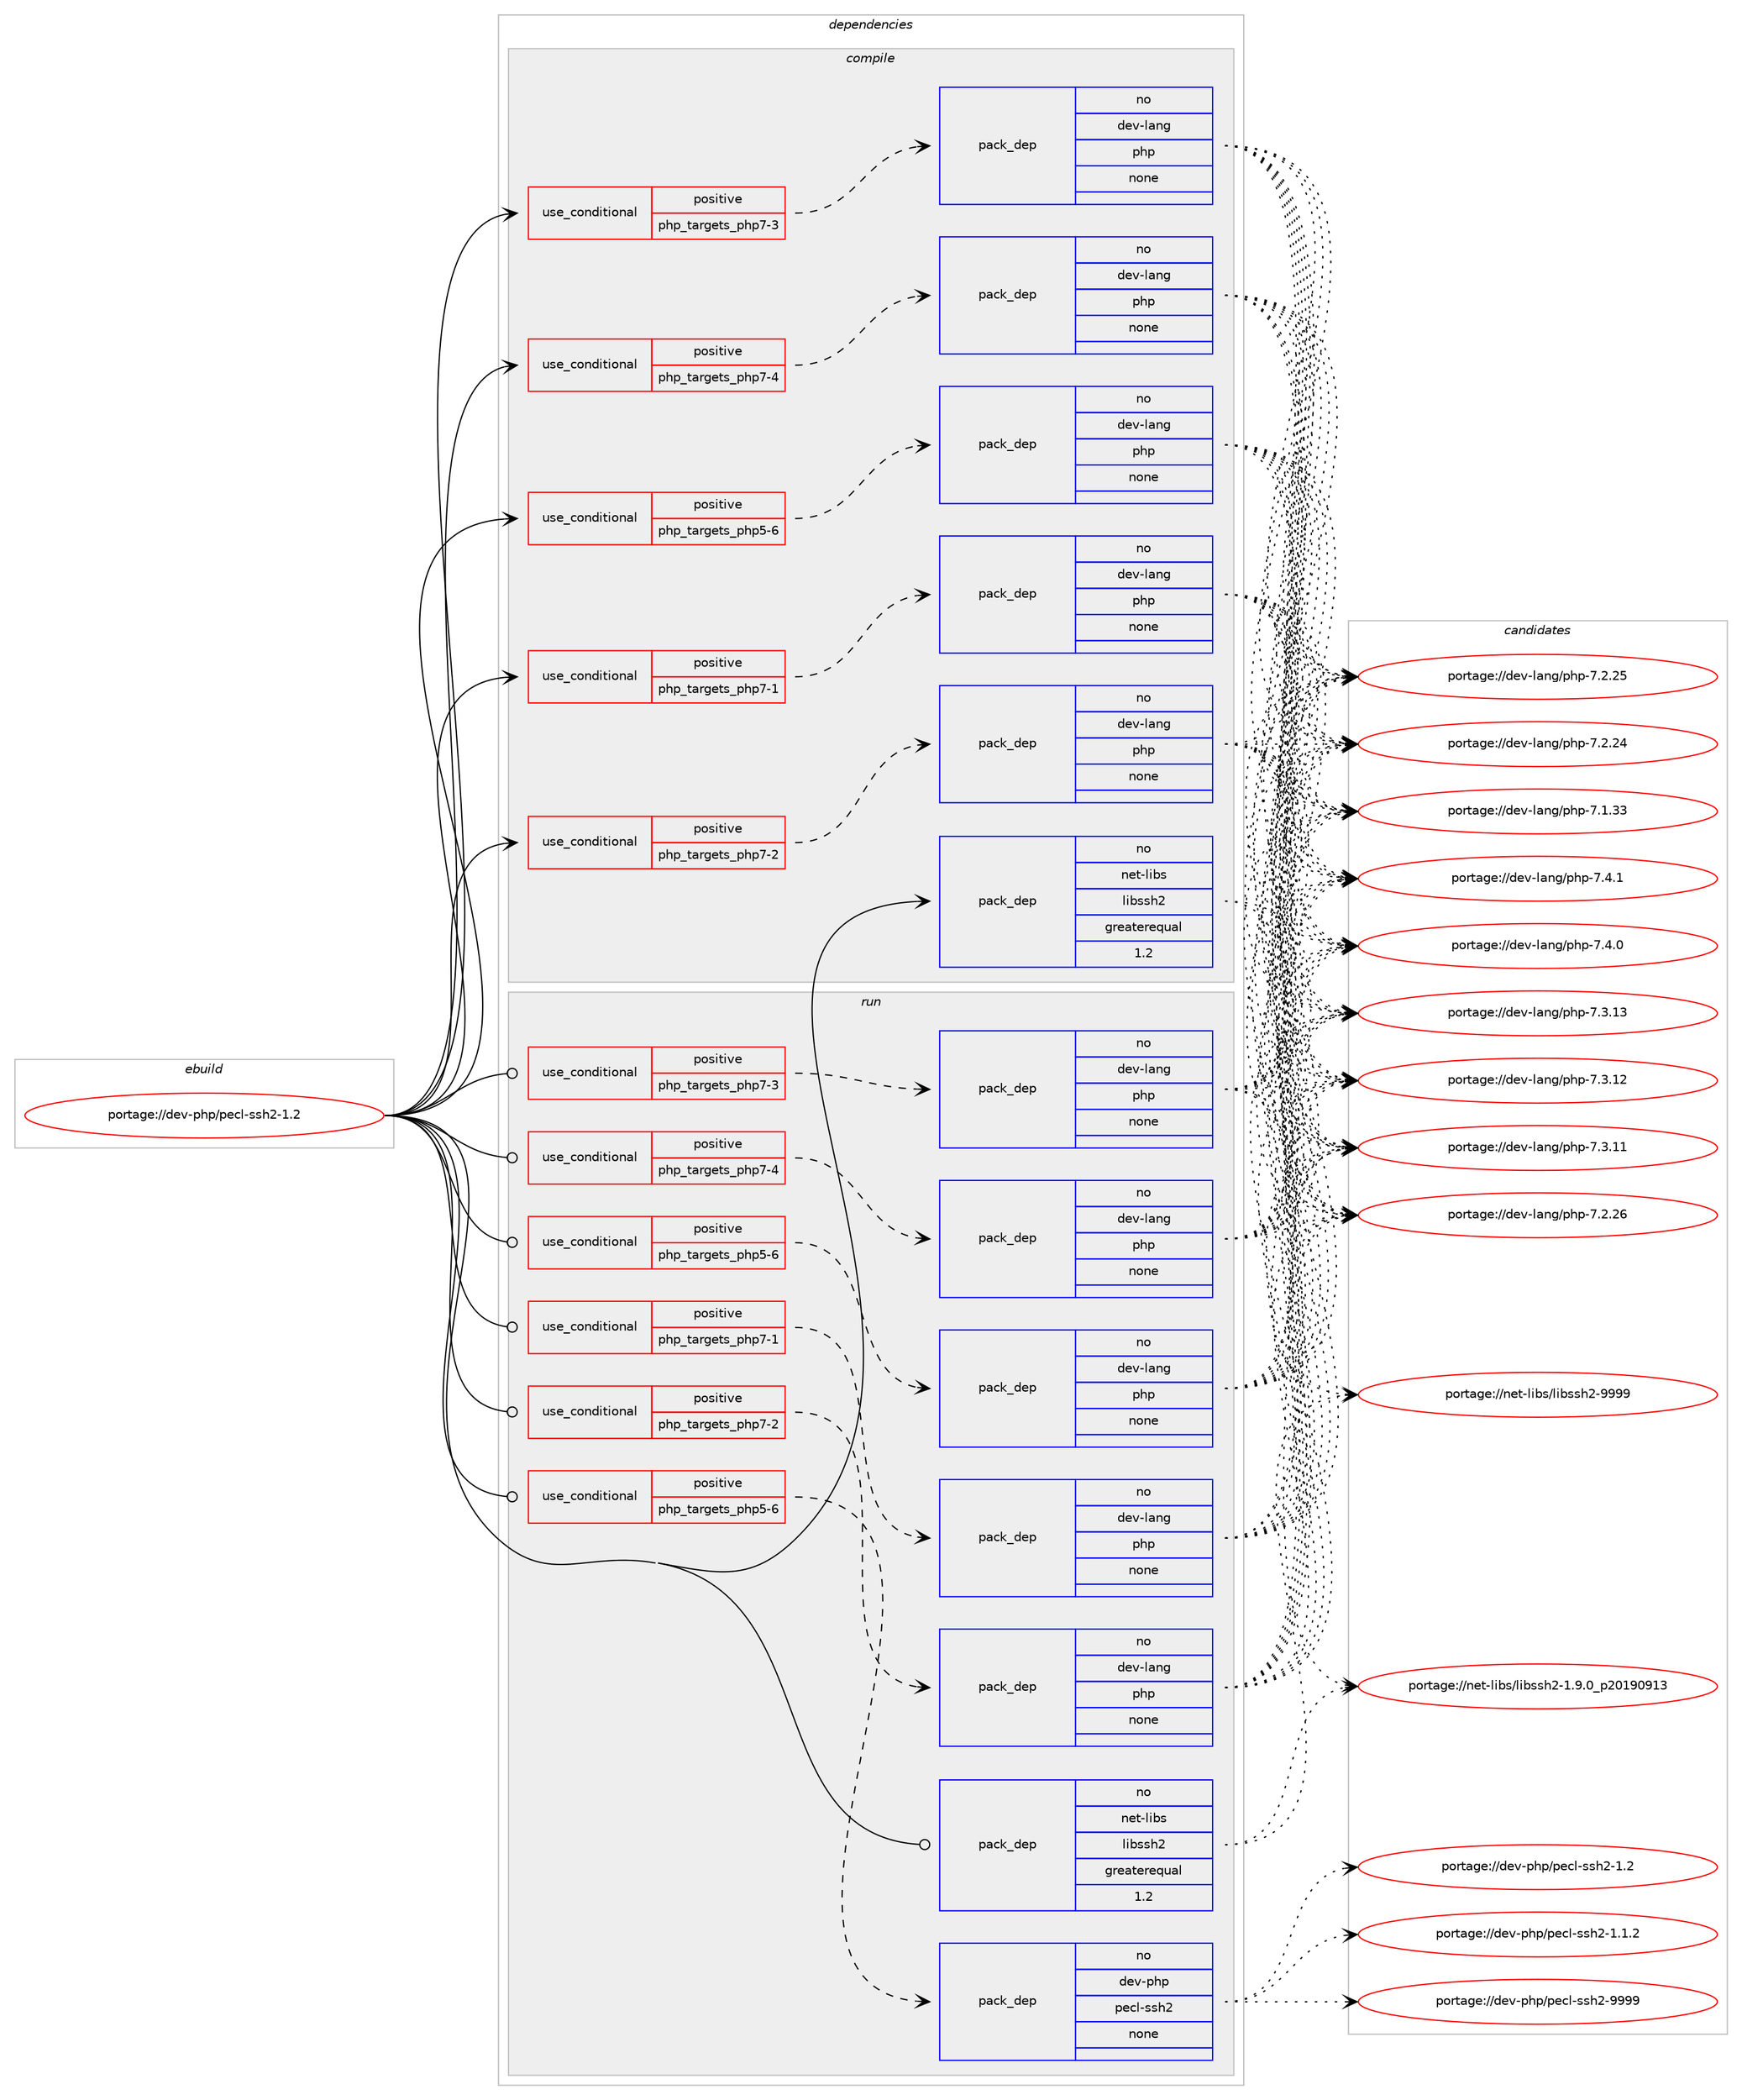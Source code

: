 digraph prolog {

# *************
# Graph options
# *************

newrank=true;
concentrate=true;
compound=true;
graph [rankdir=LR,fontname=Helvetica,fontsize=10,ranksep=1.5];#, ranksep=2.5, nodesep=0.2];
edge  [arrowhead=vee];
node  [fontname=Helvetica,fontsize=10];

# **********
# The ebuild
# **********

subgraph cluster_leftcol {
color=gray;
label=<<i>ebuild</i>>;
id [label="portage://dev-php/pecl-ssh2-1.2", color=red, width=4, href="../dev-php/pecl-ssh2-1.2.svg"];
}

# ****************
# The dependencies
# ****************

subgraph cluster_midcol {
color=gray;
label=<<i>dependencies</i>>;
subgraph cluster_compile {
fillcolor="#eeeeee";
style=filled;
label=<<i>compile</i>>;
subgraph cond120111 {
dependency475129 [label=<<TABLE BORDER="0" CELLBORDER="1" CELLSPACING="0" CELLPADDING="4"><TR><TD ROWSPAN="3" CELLPADDING="10">use_conditional</TD></TR><TR><TD>positive</TD></TR><TR><TD>php_targets_php5-6</TD></TR></TABLE>>, shape=none, color=red];
subgraph pack349994 {
dependency475130 [label=<<TABLE BORDER="0" CELLBORDER="1" CELLSPACING="0" CELLPADDING="4" WIDTH="220"><TR><TD ROWSPAN="6" CELLPADDING="30">pack_dep</TD></TR><TR><TD WIDTH="110">no</TD></TR><TR><TD>dev-lang</TD></TR><TR><TD>php</TD></TR><TR><TD>none</TD></TR><TR><TD></TD></TR></TABLE>>, shape=none, color=blue];
}
dependency475129:e -> dependency475130:w [weight=20,style="dashed",arrowhead="vee"];
}
id:e -> dependency475129:w [weight=20,style="solid",arrowhead="vee"];
subgraph cond120112 {
dependency475131 [label=<<TABLE BORDER="0" CELLBORDER="1" CELLSPACING="0" CELLPADDING="4"><TR><TD ROWSPAN="3" CELLPADDING="10">use_conditional</TD></TR><TR><TD>positive</TD></TR><TR><TD>php_targets_php7-1</TD></TR></TABLE>>, shape=none, color=red];
subgraph pack349995 {
dependency475132 [label=<<TABLE BORDER="0" CELLBORDER="1" CELLSPACING="0" CELLPADDING="4" WIDTH="220"><TR><TD ROWSPAN="6" CELLPADDING="30">pack_dep</TD></TR><TR><TD WIDTH="110">no</TD></TR><TR><TD>dev-lang</TD></TR><TR><TD>php</TD></TR><TR><TD>none</TD></TR><TR><TD></TD></TR></TABLE>>, shape=none, color=blue];
}
dependency475131:e -> dependency475132:w [weight=20,style="dashed",arrowhead="vee"];
}
id:e -> dependency475131:w [weight=20,style="solid",arrowhead="vee"];
subgraph cond120113 {
dependency475133 [label=<<TABLE BORDER="0" CELLBORDER="1" CELLSPACING="0" CELLPADDING="4"><TR><TD ROWSPAN="3" CELLPADDING="10">use_conditional</TD></TR><TR><TD>positive</TD></TR><TR><TD>php_targets_php7-2</TD></TR></TABLE>>, shape=none, color=red];
subgraph pack349996 {
dependency475134 [label=<<TABLE BORDER="0" CELLBORDER="1" CELLSPACING="0" CELLPADDING="4" WIDTH="220"><TR><TD ROWSPAN="6" CELLPADDING="30">pack_dep</TD></TR><TR><TD WIDTH="110">no</TD></TR><TR><TD>dev-lang</TD></TR><TR><TD>php</TD></TR><TR><TD>none</TD></TR><TR><TD></TD></TR></TABLE>>, shape=none, color=blue];
}
dependency475133:e -> dependency475134:w [weight=20,style="dashed",arrowhead="vee"];
}
id:e -> dependency475133:w [weight=20,style="solid",arrowhead="vee"];
subgraph cond120114 {
dependency475135 [label=<<TABLE BORDER="0" CELLBORDER="1" CELLSPACING="0" CELLPADDING="4"><TR><TD ROWSPAN="3" CELLPADDING="10">use_conditional</TD></TR><TR><TD>positive</TD></TR><TR><TD>php_targets_php7-3</TD></TR></TABLE>>, shape=none, color=red];
subgraph pack349997 {
dependency475136 [label=<<TABLE BORDER="0" CELLBORDER="1" CELLSPACING="0" CELLPADDING="4" WIDTH="220"><TR><TD ROWSPAN="6" CELLPADDING="30">pack_dep</TD></TR><TR><TD WIDTH="110">no</TD></TR><TR><TD>dev-lang</TD></TR><TR><TD>php</TD></TR><TR><TD>none</TD></TR><TR><TD></TD></TR></TABLE>>, shape=none, color=blue];
}
dependency475135:e -> dependency475136:w [weight=20,style="dashed",arrowhead="vee"];
}
id:e -> dependency475135:w [weight=20,style="solid",arrowhead="vee"];
subgraph cond120115 {
dependency475137 [label=<<TABLE BORDER="0" CELLBORDER="1" CELLSPACING="0" CELLPADDING="4"><TR><TD ROWSPAN="3" CELLPADDING="10">use_conditional</TD></TR><TR><TD>positive</TD></TR><TR><TD>php_targets_php7-4</TD></TR></TABLE>>, shape=none, color=red];
subgraph pack349998 {
dependency475138 [label=<<TABLE BORDER="0" CELLBORDER="1" CELLSPACING="0" CELLPADDING="4" WIDTH="220"><TR><TD ROWSPAN="6" CELLPADDING="30">pack_dep</TD></TR><TR><TD WIDTH="110">no</TD></TR><TR><TD>dev-lang</TD></TR><TR><TD>php</TD></TR><TR><TD>none</TD></TR><TR><TD></TD></TR></TABLE>>, shape=none, color=blue];
}
dependency475137:e -> dependency475138:w [weight=20,style="dashed",arrowhead="vee"];
}
id:e -> dependency475137:w [weight=20,style="solid",arrowhead="vee"];
subgraph pack349999 {
dependency475139 [label=<<TABLE BORDER="0" CELLBORDER="1" CELLSPACING="0" CELLPADDING="4" WIDTH="220"><TR><TD ROWSPAN="6" CELLPADDING="30">pack_dep</TD></TR><TR><TD WIDTH="110">no</TD></TR><TR><TD>net-libs</TD></TR><TR><TD>libssh2</TD></TR><TR><TD>greaterequal</TD></TR><TR><TD>1.2</TD></TR></TABLE>>, shape=none, color=blue];
}
id:e -> dependency475139:w [weight=20,style="solid",arrowhead="vee"];
}
subgraph cluster_compileandrun {
fillcolor="#eeeeee";
style=filled;
label=<<i>compile and run</i>>;
}
subgraph cluster_run {
fillcolor="#eeeeee";
style=filled;
label=<<i>run</i>>;
subgraph cond120116 {
dependency475140 [label=<<TABLE BORDER="0" CELLBORDER="1" CELLSPACING="0" CELLPADDING="4"><TR><TD ROWSPAN="3" CELLPADDING="10">use_conditional</TD></TR><TR><TD>positive</TD></TR><TR><TD>php_targets_php5-6</TD></TR></TABLE>>, shape=none, color=red];
subgraph pack350000 {
dependency475141 [label=<<TABLE BORDER="0" CELLBORDER="1" CELLSPACING="0" CELLPADDING="4" WIDTH="220"><TR><TD ROWSPAN="6" CELLPADDING="30">pack_dep</TD></TR><TR><TD WIDTH="110">no</TD></TR><TR><TD>dev-lang</TD></TR><TR><TD>php</TD></TR><TR><TD>none</TD></TR><TR><TD></TD></TR></TABLE>>, shape=none, color=blue];
}
dependency475140:e -> dependency475141:w [weight=20,style="dashed",arrowhead="vee"];
}
id:e -> dependency475140:w [weight=20,style="solid",arrowhead="odot"];
subgraph cond120117 {
dependency475142 [label=<<TABLE BORDER="0" CELLBORDER="1" CELLSPACING="0" CELLPADDING="4"><TR><TD ROWSPAN="3" CELLPADDING="10">use_conditional</TD></TR><TR><TD>positive</TD></TR><TR><TD>php_targets_php5-6</TD></TR></TABLE>>, shape=none, color=red];
subgraph pack350001 {
dependency475143 [label=<<TABLE BORDER="0" CELLBORDER="1" CELLSPACING="0" CELLPADDING="4" WIDTH="220"><TR><TD ROWSPAN="6" CELLPADDING="30">pack_dep</TD></TR><TR><TD WIDTH="110">no</TD></TR><TR><TD>dev-php</TD></TR><TR><TD>pecl-ssh2</TD></TR><TR><TD>none</TD></TR><TR><TD></TD></TR></TABLE>>, shape=none, color=blue];
}
dependency475142:e -> dependency475143:w [weight=20,style="dashed",arrowhead="vee"];
}
id:e -> dependency475142:w [weight=20,style="solid",arrowhead="odot"];
subgraph cond120118 {
dependency475144 [label=<<TABLE BORDER="0" CELLBORDER="1" CELLSPACING="0" CELLPADDING="4"><TR><TD ROWSPAN="3" CELLPADDING="10">use_conditional</TD></TR><TR><TD>positive</TD></TR><TR><TD>php_targets_php7-1</TD></TR></TABLE>>, shape=none, color=red];
subgraph pack350002 {
dependency475145 [label=<<TABLE BORDER="0" CELLBORDER="1" CELLSPACING="0" CELLPADDING="4" WIDTH="220"><TR><TD ROWSPAN="6" CELLPADDING="30">pack_dep</TD></TR><TR><TD WIDTH="110">no</TD></TR><TR><TD>dev-lang</TD></TR><TR><TD>php</TD></TR><TR><TD>none</TD></TR><TR><TD></TD></TR></TABLE>>, shape=none, color=blue];
}
dependency475144:e -> dependency475145:w [weight=20,style="dashed",arrowhead="vee"];
}
id:e -> dependency475144:w [weight=20,style="solid",arrowhead="odot"];
subgraph cond120119 {
dependency475146 [label=<<TABLE BORDER="0" CELLBORDER="1" CELLSPACING="0" CELLPADDING="4"><TR><TD ROWSPAN="3" CELLPADDING="10">use_conditional</TD></TR><TR><TD>positive</TD></TR><TR><TD>php_targets_php7-2</TD></TR></TABLE>>, shape=none, color=red];
subgraph pack350003 {
dependency475147 [label=<<TABLE BORDER="0" CELLBORDER="1" CELLSPACING="0" CELLPADDING="4" WIDTH="220"><TR><TD ROWSPAN="6" CELLPADDING="30">pack_dep</TD></TR><TR><TD WIDTH="110">no</TD></TR><TR><TD>dev-lang</TD></TR><TR><TD>php</TD></TR><TR><TD>none</TD></TR><TR><TD></TD></TR></TABLE>>, shape=none, color=blue];
}
dependency475146:e -> dependency475147:w [weight=20,style="dashed",arrowhead="vee"];
}
id:e -> dependency475146:w [weight=20,style="solid",arrowhead="odot"];
subgraph cond120120 {
dependency475148 [label=<<TABLE BORDER="0" CELLBORDER="1" CELLSPACING="0" CELLPADDING="4"><TR><TD ROWSPAN="3" CELLPADDING="10">use_conditional</TD></TR><TR><TD>positive</TD></TR><TR><TD>php_targets_php7-3</TD></TR></TABLE>>, shape=none, color=red];
subgraph pack350004 {
dependency475149 [label=<<TABLE BORDER="0" CELLBORDER="1" CELLSPACING="0" CELLPADDING="4" WIDTH="220"><TR><TD ROWSPAN="6" CELLPADDING="30">pack_dep</TD></TR><TR><TD WIDTH="110">no</TD></TR><TR><TD>dev-lang</TD></TR><TR><TD>php</TD></TR><TR><TD>none</TD></TR><TR><TD></TD></TR></TABLE>>, shape=none, color=blue];
}
dependency475148:e -> dependency475149:w [weight=20,style="dashed",arrowhead="vee"];
}
id:e -> dependency475148:w [weight=20,style="solid",arrowhead="odot"];
subgraph cond120121 {
dependency475150 [label=<<TABLE BORDER="0" CELLBORDER="1" CELLSPACING="0" CELLPADDING="4"><TR><TD ROWSPAN="3" CELLPADDING="10">use_conditional</TD></TR><TR><TD>positive</TD></TR><TR><TD>php_targets_php7-4</TD></TR></TABLE>>, shape=none, color=red];
subgraph pack350005 {
dependency475151 [label=<<TABLE BORDER="0" CELLBORDER="1" CELLSPACING="0" CELLPADDING="4" WIDTH="220"><TR><TD ROWSPAN="6" CELLPADDING="30">pack_dep</TD></TR><TR><TD WIDTH="110">no</TD></TR><TR><TD>dev-lang</TD></TR><TR><TD>php</TD></TR><TR><TD>none</TD></TR><TR><TD></TD></TR></TABLE>>, shape=none, color=blue];
}
dependency475150:e -> dependency475151:w [weight=20,style="dashed",arrowhead="vee"];
}
id:e -> dependency475150:w [weight=20,style="solid",arrowhead="odot"];
subgraph pack350006 {
dependency475152 [label=<<TABLE BORDER="0" CELLBORDER="1" CELLSPACING="0" CELLPADDING="4" WIDTH="220"><TR><TD ROWSPAN="6" CELLPADDING="30">pack_dep</TD></TR><TR><TD WIDTH="110">no</TD></TR><TR><TD>net-libs</TD></TR><TR><TD>libssh2</TD></TR><TR><TD>greaterequal</TD></TR><TR><TD>1.2</TD></TR></TABLE>>, shape=none, color=blue];
}
id:e -> dependency475152:w [weight=20,style="solid",arrowhead="odot"];
}
}

# **************
# The candidates
# **************

subgraph cluster_choices {
rank=same;
color=gray;
label=<<i>candidates</i>>;

subgraph choice349994 {
color=black;
nodesep=1;
choice100101118451089711010347112104112455546524649 [label="portage://dev-lang/php-7.4.1", color=red, width=4,href="../dev-lang/php-7.4.1.svg"];
choice100101118451089711010347112104112455546524648 [label="portage://dev-lang/php-7.4.0", color=red, width=4,href="../dev-lang/php-7.4.0.svg"];
choice10010111845108971101034711210411245554651464951 [label="portage://dev-lang/php-7.3.13", color=red, width=4,href="../dev-lang/php-7.3.13.svg"];
choice10010111845108971101034711210411245554651464950 [label="portage://dev-lang/php-7.3.12", color=red, width=4,href="../dev-lang/php-7.3.12.svg"];
choice10010111845108971101034711210411245554651464949 [label="portage://dev-lang/php-7.3.11", color=red, width=4,href="../dev-lang/php-7.3.11.svg"];
choice10010111845108971101034711210411245554650465054 [label="portage://dev-lang/php-7.2.26", color=red, width=4,href="../dev-lang/php-7.2.26.svg"];
choice10010111845108971101034711210411245554650465053 [label="portage://dev-lang/php-7.2.25", color=red, width=4,href="../dev-lang/php-7.2.25.svg"];
choice10010111845108971101034711210411245554650465052 [label="portage://dev-lang/php-7.2.24", color=red, width=4,href="../dev-lang/php-7.2.24.svg"];
choice10010111845108971101034711210411245554649465151 [label="portage://dev-lang/php-7.1.33", color=red, width=4,href="../dev-lang/php-7.1.33.svg"];
dependency475130:e -> choice100101118451089711010347112104112455546524649:w [style=dotted,weight="100"];
dependency475130:e -> choice100101118451089711010347112104112455546524648:w [style=dotted,weight="100"];
dependency475130:e -> choice10010111845108971101034711210411245554651464951:w [style=dotted,weight="100"];
dependency475130:e -> choice10010111845108971101034711210411245554651464950:w [style=dotted,weight="100"];
dependency475130:e -> choice10010111845108971101034711210411245554651464949:w [style=dotted,weight="100"];
dependency475130:e -> choice10010111845108971101034711210411245554650465054:w [style=dotted,weight="100"];
dependency475130:e -> choice10010111845108971101034711210411245554650465053:w [style=dotted,weight="100"];
dependency475130:e -> choice10010111845108971101034711210411245554650465052:w [style=dotted,weight="100"];
dependency475130:e -> choice10010111845108971101034711210411245554649465151:w [style=dotted,weight="100"];
}
subgraph choice349995 {
color=black;
nodesep=1;
choice100101118451089711010347112104112455546524649 [label="portage://dev-lang/php-7.4.1", color=red, width=4,href="../dev-lang/php-7.4.1.svg"];
choice100101118451089711010347112104112455546524648 [label="portage://dev-lang/php-7.4.0", color=red, width=4,href="../dev-lang/php-7.4.0.svg"];
choice10010111845108971101034711210411245554651464951 [label="portage://dev-lang/php-7.3.13", color=red, width=4,href="../dev-lang/php-7.3.13.svg"];
choice10010111845108971101034711210411245554651464950 [label="portage://dev-lang/php-7.3.12", color=red, width=4,href="../dev-lang/php-7.3.12.svg"];
choice10010111845108971101034711210411245554651464949 [label="portage://dev-lang/php-7.3.11", color=red, width=4,href="../dev-lang/php-7.3.11.svg"];
choice10010111845108971101034711210411245554650465054 [label="portage://dev-lang/php-7.2.26", color=red, width=4,href="../dev-lang/php-7.2.26.svg"];
choice10010111845108971101034711210411245554650465053 [label="portage://dev-lang/php-7.2.25", color=red, width=4,href="../dev-lang/php-7.2.25.svg"];
choice10010111845108971101034711210411245554650465052 [label="portage://dev-lang/php-7.2.24", color=red, width=4,href="../dev-lang/php-7.2.24.svg"];
choice10010111845108971101034711210411245554649465151 [label="portage://dev-lang/php-7.1.33", color=red, width=4,href="../dev-lang/php-7.1.33.svg"];
dependency475132:e -> choice100101118451089711010347112104112455546524649:w [style=dotted,weight="100"];
dependency475132:e -> choice100101118451089711010347112104112455546524648:w [style=dotted,weight="100"];
dependency475132:e -> choice10010111845108971101034711210411245554651464951:w [style=dotted,weight="100"];
dependency475132:e -> choice10010111845108971101034711210411245554651464950:w [style=dotted,weight="100"];
dependency475132:e -> choice10010111845108971101034711210411245554651464949:w [style=dotted,weight="100"];
dependency475132:e -> choice10010111845108971101034711210411245554650465054:w [style=dotted,weight="100"];
dependency475132:e -> choice10010111845108971101034711210411245554650465053:w [style=dotted,weight="100"];
dependency475132:e -> choice10010111845108971101034711210411245554650465052:w [style=dotted,weight="100"];
dependency475132:e -> choice10010111845108971101034711210411245554649465151:w [style=dotted,weight="100"];
}
subgraph choice349996 {
color=black;
nodesep=1;
choice100101118451089711010347112104112455546524649 [label="portage://dev-lang/php-7.4.1", color=red, width=4,href="../dev-lang/php-7.4.1.svg"];
choice100101118451089711010347112104112455546524648 [label="portage://dev-lang/php-7.4.0", color=red, width=4,href="../dev-lang/php-7.4.0.svg"];
choice10010111845108971101034711210411245554651464951 [label="portage://dev-lang/php-7.3.13", color=red, width=4,href="../dev-lang/php-7.3.13.svg"];
choice10010111845108971101034711210411245554651464950 [label="portage://dev-lang/php-7.3.12", color=red, width=4,href="../dev-lang/php-7.3.12.svg"];
choice10010111845108971101034711210411245554651464949 [label="portage://dev-lang/php-7.3.11", color=red, width=4,href="../dev-lang/php-7.3.11.svg"];
choice10010111845108971101034711210411245554650465054 [label="portage://dev-lang/php-7.2.26", color=red, width=4,href="../dev-lang/php-7.2.26.svg"];
choice10010111845108971101034711210411245554650465053 [label="portage://dev-lang/php-7.2.25", color=red, width=4,href="../dev-lang/php-7.2.25.svg"];
choice10010111845108971101034711210411245554650465052 [label="portage://dev-lang/php-7.2.24", color=red, width=4,href="../dev-lang/php-7.2.24.svg"];
choice10010111845108971101034711210411245554649465151 [label="portage://dev-lang/php-7.1.33", color=red, width=4,href="../dev-lang/php-7.1.33.svg"];
dependency475134:e -> choice100101118451089711010347112104112455546524649:w [style=dotted,weight="100"];
dependency475134:e -> choice100101118451089711010347112104112455546524648:w [style=dotted,weight="100"];
dependency475134:e -> choice10010111845108971101034711210411245554651464951:w [style=dotted,weight="100"];
dependency475134:e -> choice10010111845108971101034711210411245554651464950:w [style=dotted,weight="100"];
dependency475134:e -> choice10010111845108971101034711210411245554651464949:w [style=dotted,weight="100"];
dependency475134:e -> choice10010111845108971101034711210411245554650465054:w [style=dotted,weight="100"];
dependency475134:e -> choice10010111845108971101034711210411245554650465053:w [style=dotted,weight="100"];
dependency475134:e -> choice10010111845108971101034711210411245554650465052:w [style=dotted,weight="100"];
dependency475134:e -> choice10010111845108971101034711210411245554649465151:w [style=dotted,weight="100"];
}
subgraph choice349997 {
color=black;
nodesep=1;
choice100101118451089711010347112104112455546524649 [label="portage://dev-lang/php-7.4.1", color=red, width=4,href="../dev-lang/php-7.4.1.svg"];
choice100101118451089711010347112104112455546524648 [label="portage://dev-lang/php-7.4.0", color=red, width=4,href="../dev-lang/php-7.4.0.svg"];
choice10010111845108971101034711210411245554651464951 [label="portage://dev-lang/php-7.3.13", color=red, width=4,href="../dev-lang/php-7.3.13.svg"];
choice10010111845108971101034711210411245554651464950 [label="portage://dev-lang/php-7.3.12", color=red, width=4,href="../dev-lang/php-7.3.12.svg"];
choice10010111845108971101034711210411245554651464949 [label="portage://dev-lang/php-7.3.11", color=red, width=4,href="../dev-lang/php-7.3.11.svg"];
choice10010111845108971101034711210411245554650465054 [label="portage://dev-lang/php-7.2.26", color=red, width=4,href="../dev-lang/php-7.2.26.svg"];
choice10010111845108971101034711210411245554650465053 [label="portage://dev-lang/php-7.2.25", color=red, width=4,href="../dev-lang/php-7.2.25.svg"];
choice10010111845108971101034711210411245554650465052 [label="portage://dev-lang/php-7.2.24", color=red, width=4,href="../dev-lang/php-7.2.24.svg"];
choice10010111845108971101034711210411245554649465151 [label="portage://dev-lang/php-7.1.33", color=red, width=4,href="../dev-lang/php-7.1.33.svg"];
dependency475136:e -> choice100101118451089711010347112104112455546524649:w [style=dotted,weight="100"];
dependency475136:e -> choice100101118451089711010347112104112455546524648:w [style=dotted,weight="100"];
dependency475136:e -> choice10010111845108971101034711210411245554651464951:w [style=dotted,weight="100"];
dependency475136:e -> choice10010111845108971101034711210411245554651464950:w [style=dotted,weight="100"];
dependency475136:e -> choice10010111845108971101034711210411245554651464949:w [style=dotted,weight="100"];
dependency475136:e -> choice10010111845108971101034711210411245554650465054:w [style=dotted,weight="100"];
dependency475136:e -> choice10010111845108971101034711210411245554650465053:w [style=dotted,weight="100"];
dependency475136:e -> choice10010111845108971101034711210411245554650465052:w [style=dotted,weight="100"];
dependency475136:e -> choice10010111845108971101034711210411245554649465151:w [style=dotted,weight="100"];
}
subgraph choice349998 {
color=black;
nodesep=1;
choice100101118451089711010347112104112455546524649 [label="portage://dev-lang/php-7.4.1", color=red, width=4,href="../dev-lang/php-7.4.1.svg"];
choice100101118451089711010347112104112455546524648 [label="portage://dev-lang/php-7.4.0", color=red, width=4,href="../dev-lang/php-7.4.0.svg"];
choice10010111845108971101034711210411245554651464951 [label="portage://dev-lang/php-7.3.13", color=red, width=4,href="../dev-lang/php-7.3.13.svg"];
choice10010111845108971101034711210411245554651464950 [label="portage://dev-lang/php-7.3.12", color=red, width=4,href="../dev-lang/php-7.3.12.svg"];
choice10010111845108971101034711210411245554651464949 [label="portage://dev-lang/php-7.3.11", color=red, width=4,href="../dev-lang/php-7.3.11.svg"];
choice10010111845108971101034711210411245554650465054 [label="portage://dev-lang/php-7.2.26", color=red, width=4,href="../dev-lang/php-7.2.26.svg"];
choice10010111845108971101034711210411245554650465053 [label="portage://dev-lang/php-7.2.25", color=red, width=4,href="../dev-lang/php-7.2.25.svg"];
choice10010111845108971101034711210411245554650465052 [label="portage://dev-lang/php-7.2.24", color=red, width=4,href="../dev-lang/php-7.2.24.svg"];
choice10010111845108971101034711210411245554649465151 [label="portage://dev-lang/php-7.1.33", color=red, width=4,href="../dev-lang/php-7.1.33.svg"];
dependency475138:e -> choice100101118451089711010347112104112455546524649:w [style=dotted,weight="100"];
dependency475138:e -> choice100101118451089711010347112104112455546524648:w [style=dotted,weight="100"];
dependency475138:e -> choice10010111845108971101034711210411245554651464951:w [style=dotted,weight="100"];
dependency475138:e -> choice10010111845108971101034711210411245554651464950:w [style=dotted,weight="100"];
dependency475138:e -> choice10010111845108971101034711210411245554651464949:w [style=dotted,weight="100"];
dependency475138:e -> choice10010111845108971101034711210411245554650465054:w [style=dotted,weight="100"];
dependency475138:e -> choice10010111845108971101034711210411245554650465053:w [style=dotted,weight="100"];
dependency475138:e -> choice10010111845108971101034711210411245554650465052:w [style=dotted,weight="100"];
dependency475138:e -> choice10010111845108971101034711210411245554649465151:w [style=dotted,weight="100"];
}
subgraph choice349999 {
color=black;
nodesep=1;
choice11010111645108105981154710810598115115104504557575757 [label="portage://net-libs/libssh2-9999", color=red, width=4,href="../net-libs/libssh2-9999.svg"];
choice1101011164510810598115471081059811511510450454946574648951125048495748574951 [label="portage://net-libs/libssh2-1.9.0_p20190913", color=red, width=4,href="../net-libs/libssh2-1.9.0_p20190913.svg"];
dependency475139:e -> choice11010111645108105981154710810598115115104504557575757:w [style=dotted,weight="100"];
dependency475139:e -> choice1101011164510810598115471081059811511510450454946574648951125048495748574951:w [style=dotted,weight="100"];
}
subgraph choice350000 {
color=black;
nodesep=1;
choice100101118451089711010347112104112455546524649 [label="portage://dev-lang/php-7.4.1", color=red, width=4,href="../dev-lang/php-7.4.1.svg"];
choice100101118451089711010347112104112455546524648 [label="portage://dev-lang/php-7.4.0", color=red, width=4,href="../dev-lang/php-7.4.0.svg"];
choice10010111845108971101034711210411245554651464951 [label="portage://dev-lang/php-7.3.13", color=red, width=4,href="../dev-lang/php-7.3.13.svg"];
choice10010111845108971101034711210411245554651464950 [label="portage://dev-lang/php-7.3.12", color=red, width=4,href="../dev-lang/php-7.3.12.svg"];
choice10010111845108971101034711210411245554651464949 [label="portage://dev-lang/php-7.3.11", color=red, width=4,href="../dev-lang/php-7.3.11.svg"];
choice10010111845108971101034711210411245554650465054 [label="portage://dev-lang/php-7.2.26", color=red, width=4,href="../dev-lang/php-7.2.26.svg"];
choice10010111845108971101034711210411245554650465053 [label="portage://dev-lang/php-7.2.25", color=red, width=4,href="../dev-lang/php-7.2.25.svg"];
choice10010111845108971101034711210411245554650465052 [label="portage://dev-lang/php-7.2.24", color=red, width=4,href="../dev-lang/php-7.2.24.svg"];
choice10010111845108971101034711210411245554649465151 [label="portage://dev-lang/php-7.1.33", color=red, width=4,href="../dev-lang/php-7.1.33.svg"];
dependency475141:e -> choice100101118451089711010347112104112455546524649:w [style=dotted,weight="100"];
dependency475141:e -> choice100101118451089711010347112104112455546524648:w [style=dotted,weight="100"];
dependency475141:e -> choice10010111845108971101034711210411245554651464951:w [style=dotted,weight="100"];
dependency475141:e -> choice10010111845108971101034711210411245554651464950:w [style=dotted,weight="100"];
dependency475141:e -> choice10010111845108971101034711210411245554651464949:w [style=dotted,weight="100"];
dependency475141:e -> choice10010111845108971101034711210411245554650465054:w [style=dotted,weight="100"];
dependency475141:e -> choice10010111845108971101034711210411245554650465053:w [style=dotted,weight="100"];
dependency475141:e -> choice10010111845108971101034711210411245554650465052:w [style=dotted,weight="100"];
dependency475141:e -> choice10010111845108971101034711210411245554649465151:w [style=dotted,weight="100"];
}
subgraph choice350001 {
color=black;
nodesep=1;
choice10010111845112104112471121019910845115115104504557575757 [label="portage://dev-php/pecl-ssh2-9999", color=red, width=4,href="../dev-php/pecl-ssh2-9999.svg"];
choice100101118451121041124711210199108451151151045045494650 [label="portage://dev-php/pecl-ssh2-1.2", color=red, width=4,href="../dev-php/pecl-ssh2-1.2.svg"];
choice1001011184511210411247112101991084511511510450454946494650 [label="portage://dev-php/pecl-ssh2-1.1.2", color=red, width=4,href="../dev-php/pecl-ssh2-1.1.2.svg"];
dependency475143:e -> choice10010111845112104112471121019910845115115104504557575757:w [style=dotted,weight="100"];
dependency475143:e -> choice100101118451121041124711210199108451151151045045494650:w [style=dotted,weight="100"];
dependency475143:e -> choice1001011184511210411247112101991084511511510450454946494650:w [style=dotted,weight="100"];
}
subgraph choice350002 {
color=black;
nodesep=1;
choice100101118451089711010347112104112455546524649 [label="portage://dev-lang/php-7.4.1", color=red, width=4,href="../dev-lang/php-7.4.1.svg"];
choice100101118451089711010347112104112455546524648 [label="portage://dev-lang/php-7.4.0", color=red, width=4,href="../dev-lang/php-7.4.0.svg"];
choice10010111845108971101034711210411245554651464951 [label="portage://dev-lang/php-7.3.13", color=red, width=4,href="../dev-lang/php-7.3.13.svg"];
choice10010111845108971101034711210411245554651464950 [label="portage://dev-lang/php-7.3.12", color=red, width=4,href="../dev-lang/php-7.3.12.svg"];
choice10010111845108971101034711210411245554651464949 [label="portage://dev-lang/php-7.3.11", color=red, width=4,href="../dev-lang/php-7.3.11.svg"];
choice10010111845108971101034711210411245554650465054 [label="portage://dev-lang/php-7.2.26", color=red, width=4,href="../dev-lang/php-7.2.26.svg"];
choice10010111845108971101034711210411245554650465053 [label="portage://dev-lang/php-7.2.25", color=red, width=4,href="../dev-lang/php-7.2.25.svg"];
choice10010111845108971101034711210411245554650465052 [label="portage://dev-lang/php-7.2.24", color=red, width=4,href="../dev-lang/php-7.2.24.svg"];
choice10010111845108971101034711210411245554649465151 [label="portage://dev-lang/php-7.1.33", color=red, width=4,href="../dev-lang/php-7.1.33.svg"];
dependency475145:e -> choice100101118451089711010347112104112455546524649:w [style=dotted,weight="100"];
dependency475145:e -> choice100101118451089711010347112104112455546524648:w [style=dotted,weight="100"];
dependency475145:e -> choice10010111845108971101034711210411245554651464951:w [style=dotted,weight="100"];
dependency475145:e -> choice10010111845108971101034711210411245554651464950:w [style=dotted,weight="100"];
dependency475145:e -> choice10010111845108971101034711210411245554651464949:w [style=dotted,weight="100"];
dependency475145:e -> choice10010111845108971101034711210411245554650465054:w [style=dotted,weight="100"];
dependency475145:e -> choice10010111845108971101034711210411245554650465053:w [style=dotted,weight="100"];
dependency475145:e -> choice10010111845108971101034711210411245554650465052:w [style=dotted,weight="100"];
dependency475145:e -> choice10010111845108971101034711210411245554649465151:w [style=dotted,weight="100"];
}
subgraph choice350003 {
color=black;
nodesep=1;
choice100101118451089711010347112104112455546524649 [label="portage://dev-lang/php-7.4.1", color=red, width=4,href="../dev-lang/php-7.4.1.svg"];
choice100101118451089711010347112104112455546524648 [label="portage://dev-lang/php-7.4.0", color=red, width=4,href="../dev-lang/php-7.4.0.svg"];
choice10010111845108971101034711210411245554651464951 [label="portage://dev-lang/php-7.3.13", color=red, width=4,href="../dev-lang/php-7.3.13.svg"];
choice10010111845108971101034711210411245554651464950 [label="portage://dev-lang/php-7.3.12", color=red, width=4,href="../dev-lang/php-7.3.12.svg"];
choice10010111845108971101034711210411245554651464949 [label="portage://dev-lang/php-7.3.11", color=red, width=4,href="../dev-lang/php-7.3.11.svg"];
choice10010111845108971101034711210411245554650465054 [label="portage://dev-lang/php-7.2.26", color=red, width=4,href="../dev-lang/php-7.2.26.svg"];
choice10010111845108971101034711210411245554650465053 [label="portage://dev-lang/php-7.2.25", color=red, width=4,href="../dev-lang/php-7.2.25.svg"];
choice10010111845108971101034711210411245554650465052 [label="portage://dev-lang/php-7.2.24", color=red, width=4,href="../dev-lang/php-7.2.24.svg"];
choice10010111845108971101034711210411245554649465151 [label="portage://dev-lang/php-7.1.33", color=red, width=4,href="../dev-lang/php-7.1.33.svg"];
dependency475147:e -> choice100101118451089711010347112104112455546524649:w [style=dotted,weight="100"];
dependency475147:e -> choice100101118451089711010347112104112455546524648:w [style=dotted,weight="100"];
dependency475147:e -> choice10010111845108971101034711210411245554651464951:w [style=dotted,weight="100"];
dependency475147:e -> choice10010111845108971101034711210411245554651464950:w [style=dotted,weight="100"];
dependency475147:e -> choice10010111845108971101034711210411245554651464949:w [style=dotted,weight="100"];
dependency475147:e -> choice10010111845108971101034711210411245554650465054:w [style=dotted,weight="100"];
dependency475147:e -> choice10010111845108971101034711210411245554650465053:w [style=dotted,weight="100"];
dependency475147:e -> choice10010111845108971101034711210411245554650465052:w [style=dotted,weight="100"];
dependency475147:e -> choice10010111845108971101034711210411245554649465151:w [style=dotted,weight="100"];
}
subgraph choice350004 {
color=black;
nodesep=1;
choice100101118451089711010347112104112455546524649 [label="portage://dev-lang/php-7.4.1", color=red, width=4,href="../dev-lang/php-7.4.1.svg"];
choice100101118451089711010347112104112455546524648 [label="portage://dev-lang/php-7.4.0", color=red, width=4,href="../dev-lang/php-7.4.0.svg"];
choice10010111845108971101034711210411245554651464951 [label="portage://dev-lang/php-7.3.13", color=red, width=4,href="../dev-lang/php-7.3.13.svg"];
choice10010111845108971101034711210411245554651464950 [label="portage://dev-lang/php-7.3.12", color=red, width=4,href="../dev-lang/php-7.3.12.svg"];
choice10010111845108971101034711210411245554651464949 [label="portage://dev-lang/php-7.3.11", color=red, width=4,href="../dev-lang/php-7.3.11.svg"];
choice10010111845108971101034711210411245554650465054 [label="portage://dev-lang/php-7.2.26", color=red, width=4,href="../dev-lang/php-7.2.26.svg"];
choice10010111845108971101034711210411245554650465053 [label="portage://dev-lang/php-7.2.25", color=red, width=4,href="../dev-lang/php-7.2.25.svg"];
choice10010111845108971101034711210411245554650465052 [label="portage://dev-lang/php-7.2.24", color=red, width=4,href="../dev-lang/php-7.2.24.svg"];
choice10010111845108971101034711210411245554649465151 [label="portage://dev-lang/php-7.1.33", color=red, width=4,href="../dev-lang/php-7.1.33.svg"];
dependency475149:e -> choice100101118451089711010347112104112455546524649:w [style=dotted,weight="100"];
dependency475149:e -> choice100101118451089711010347112104112455546524648:w [style=dotted,weight="100"];
dependency475149:e -> choice10010111845108971101034711210411245554651464951:w [style=dotted,weight="100"];
dependency475149:e -> choice10010111845108971101034711210411245554651464950:w [style=dotted,weight="100"];
dependency475149:e -> choice10010111845108971101034711210411245554651464949:w [style=dotted,weight="100"];
dependency475149:e -> choice10010111845108971101034711210411245554650465054:w [style=dotted,weight="100"];
dependency475149:e -> choice10010111845108971101034711210411245554650465053:w [style=dotted,weight="100"];
dependency475149:e -> choice10010111845108971101034711210411245554650465052:w [style=dotted,weight="100"];
dependency475149:e -> choice10010111845108971101034711210411245554649465151:w [style=dotted,weight="100"];
}
subgraph choice350005 {
color=black;
nodesep=1;
choice100101118451089711010347112104112455546524649 [label="portage://dev-lang/php-7.4.1", color=red, width=4,href="../dev-lang/php-7.4.1.svg"];
choice100101118451089711010347112104112455546524648 [label="portage://dev-lang/php-7.4.0", color=red, width=4,href="../dev-lang/php-7.4.0.svg"];
choice10010111845108971101034711210411245554651464951 [label="portage://dev-lang/php-7.3.13", color=red, width=4,href="../dev-lang/php-7.3.13.svg"];
choice10010111845108971101034711210411245554651464950 [label="portage://dev-lang/php-7.3.12", color=red, width=4,href="../dev-lang/php-7.3.12.svg"];
choice10010111845108971101034711210411245554651464949 [label="portage://dev-lang/php-7.3.11", color=red, width=4,href="../dev-lang/php-7.3.11.svg"];
choice10010111845108971101034711210411245554650465054 [label="portage://dev-lang/php-7.2.26", color=red, width=4,href="../dev-lang/php-7.2.26.svg"];
choice10010111845108971101034711210411245554650465053 [label="portage://dev-lang/php-7.2.25", color=red, width=4,href="../dev-lang/php-7.2.25.svg"];
choice10010111845108971101034711210411245554650465052 [label="portage://dev-lang/php-7.2.24", color=red, width=4,href="../dev-lang/php-7.2.24.svg"];
choice10010111845108971101034711210411245554649465151 [label="portage://dev-lang/php-7.1.33", color=red, width=4,href="../dev-lang/php-7.1.33.svg"];
dependency475151:e -> choice100101118451089711010347112104112455546524649:w [style=dotted,weight="100"];
dependency475151:e -> choice100101118451089711010347112104112455546524648:w [style=dotted,weight="100"];
dependency475151:e -> choice10010111845108971101034711210411245554651464951:w [style=dotted,weight="100"];
dependency475151:e -> choice10010111845108971101034711210411245554651464950:w [style=dotted,weight="100"];
dependency475151:e -> choice10010111845108971101034711210411245554651464949:w [style=dotted,weight="100"];
dependency475151:e -> choice10010111845108971101034711210411245554650465054:w [style=dotted,weight="100"];
dependency475151:e -> choice10010111845108971101034711210411245554650465053:w [style=dotted,weight="100"];
dependency475151:e -> choice10010111845108971101034711210411245554650465052:w [style=dotted,weight="100"];
dependency475151:e -> choice10010111845108971101034711210411245554649465151:w [style=dotted,weight="100"];
}
subgraph choice350006 {
color=black;
nodesep=1;
choice11010111645108105981154710810598115115104504557575757 [label="portage://net-libs/libssh2-9999", color=red, width=4,href="../net-libs/libssh2-9999.svg"];
choice1101011164510810598115471081059811511510450454946574648951125048495748574951 [label="portage://net-libs/libssh2-1.9.0_p20190913", color=red, width=4,href="../net-libs/libssh2-1.9.0_p20190913.svg"];
dependency475152:e -> choice11010111645108105981154710810598115115104504557575757:w [style=dotted,weight="100"];
dependency475152:e -> choice1101011164510810598115471081059811511510450454946574648951125048495748574951:w [style=dotted,weight="100"];
}
}

}
